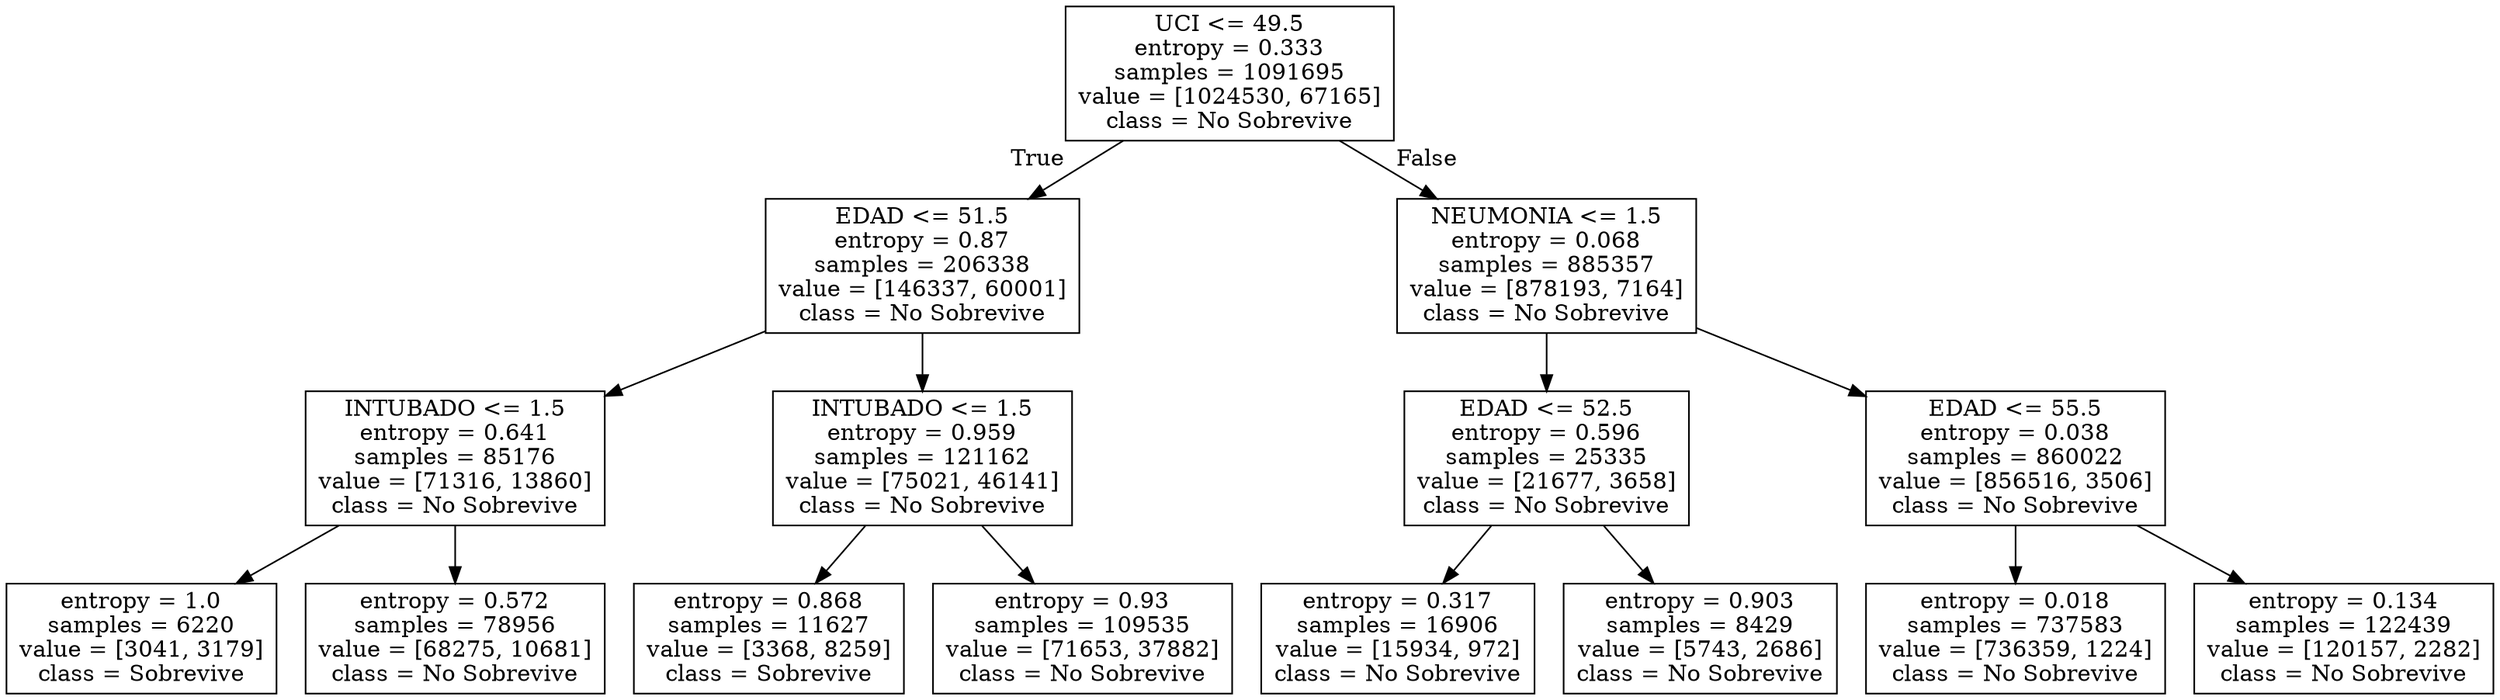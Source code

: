 digraph Tree {
node [shape=box] ;
0 [label="UCI <= 49.5\nentropy = 0.333\nsamples = 1091695\nvalue = [1024530, 67165]\nclass = No Sobrevive"] ;
1 [label="EDAD <= 51.5\nentropy = 0.87\nsamples = 206338\nvalue = [146337, 60001]\nclass = No Sobrevive"] ;
0 -> 1 [labeldistance=2.5, labelangle=45, headlabel="True"] ;
2 [label="INTUBADO <= 1.5\nentropy = 0.641\nsamples = 85176\nvalue = [71316, 13860]\nclass = No Sobrevive"] ;
1 -> 2 ;
3 [label="entropy = 1.0\nsamples = 6220\nvalue = [3041, 3179]\nclass = Sobrevive"] ;
2 -> 3 ;
4 [label="entropy = 0.572\nsamples = 78956\nvalue = [68275, 10681]\nclass = No Sobrevive"] ;
2 -> 4 ;
5 [label="INTUBADO <= 1.5\nentropy = 0.959\nsamples = 121162\nvalue = [75021, 46141]\nclass = No Sobrevive"] ;
1 -> 5 ;
6 [label="entropy = 0.868\nsamples = 11627\nvalue = [3368, 8259]\nclass = Sobrevive"] ;
5 -> 6 ;
7 [label="entropy = 0.93\nsamples = 109535\nvalue = [71653, 37882]\nclass = No Sobrevive"] ;
5 -> 7 ;
8 [label="NEUMONIA <= 1.5\nentropy = 0.068\nsamples = 885357\nvalue = [878193, 7164]\nclass = No Sobrevive"] ;
0 -> 8 [labeldistance=2.5, labelangle=-45, headlabel="False"] ;
9 [label="EDAD <= 52.5\nentropy = 0.596\nsamples = 25335\nvalue = [21677, 3658]\nclass = No Sobrevive"] ;
8 -> 9 ;
10 [label="entropy = 0.317\nsamples = 16906\nvalue = [15934, 972]\nclass = No Sobrevive"] ;
9 -> 10 ;
11 [label="entropy = 0.903\nsamples = 8429\nvalue = [5743, 2686]\nclass = No Sobrevive"] ;
9 -> 11 ;
12 [label="EDAD <= 55.5\nentropy = 0.038\nsamples = 860022\nvalue = [856516, 3506]\nclass = No Sobrevive"] ;
8 -> 12 ;
13 [label="entropy = 0.018\nsamples = 737583\nvalue = [736359, 1224]\nclass = No Sobrevive"] ;
12 -> 13 ;
14 [label="entropy = 0.134\nsamples = 122439\nvalue = [120157, 2282]\nclass = No Sobrevive"] ;
12 -> 14 ;
}